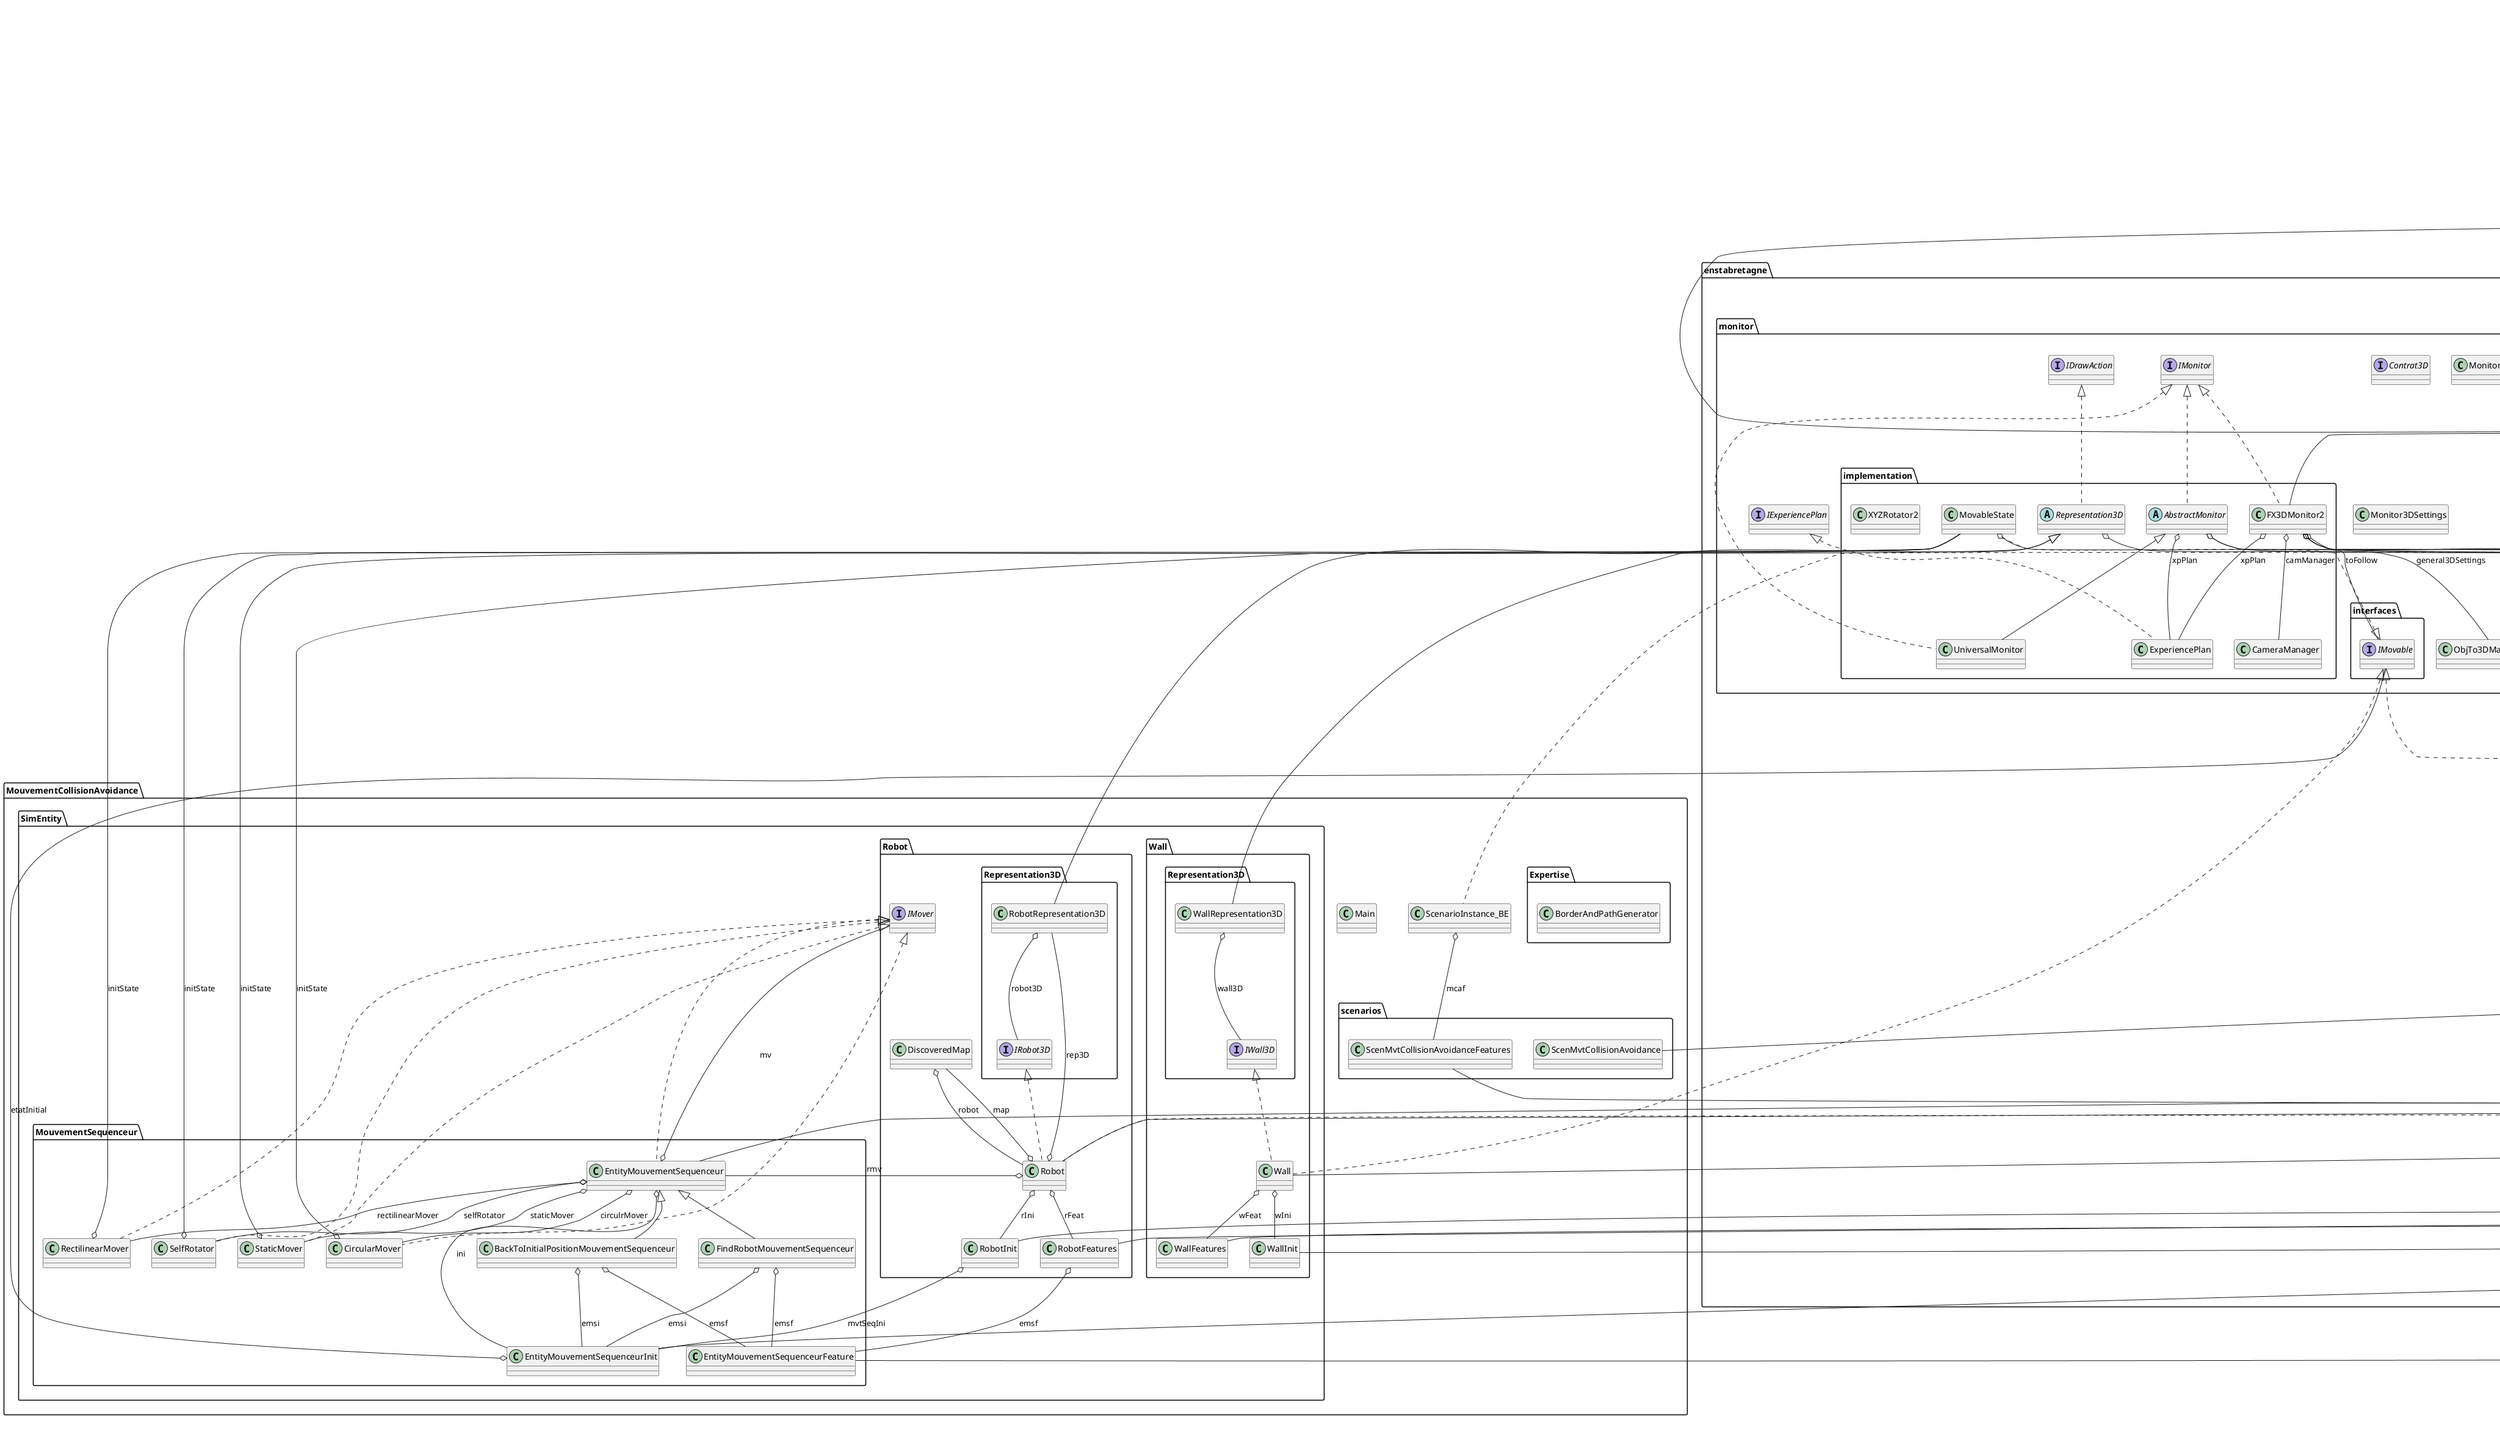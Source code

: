 @startuml

title __SIMULATION's Class Diagram__\n

  namespace de.vogella.algorithms.dijkstra.engine {
    class de.vogella.algorithms.dijkstra.engine.DijkstraAlgorithm {
    }
  }
  

  namespace de.vogella.algorithms.dijkstra.model {
    class de.vogella.algorithms.dijkstra.model.Edge {
    }
  }
  

  namespace de.vogella.algorithms.dijkstra.model {
    class de.vogella.algorithms.dijkstra.model.Graph {
    }
  }
  

  namespace de.vogella.algorithms.dijkstra.model {
    interface de.vogella.algorithms.dijkstra.model.IEdge {
    }
  }
  

  namespace de.vogella.algorithms.dijkstra.model {
    interface de.vogella.algorithms.dijkstra.model.IVertex {
    }
  }
  

  namespace de.vogella.algorithms.dijkstra.model {
    class de.vogella.algorithms.dijkstra.model.Vertex {
    }
  }
  

  namespace de.vogella.algorithms.dijkstra.model {
    namespace jfxmodel {
      class de.vogella.algorithms.dijkstra.model.jfxmodel.Point3DEdge {
      }
    }
  }
  

  namespace de.vogella.algorithms.dijkstra.model {
    namespace jfxmodel {
      class de.vogella.algorithms.dijkstra.model.jfxmodel.Point3DVertex {
      }
    }
  }
  

  namespace de.vogella.algorithms.dijkstra.test {
    class de.vogella.algorithms.dijkstra.test.TestDijkstraAlgorithm_BasicTest {
    }
  }
  

  namespace de.vogella.algorithms.dijkstra.test {
    class de.vogella.algorithms.dijkstra.test.TestDijkstraAlgorithm_Point3D {
    }
  }
  

  namespace enstabretagne.base {
    class enstabretagne.base.Settings {
    }
  }
  

  namespace enstabretagne.base {
    namespace logger {
      class enstabretagne.base.logger.CategoriesGenerator {
      }
    }
  }
  

  namespace enstabretagne.base {
    namespace logger {
      interface enstabretagne.base.logger.ILogger {
      }
    }
  }
  

  namespace enstabretagne.base {
    namespace logger {
      interface enstabretagne.base.logger.IRecordable {
      }
    }
  }
  

  namespace enstabretagne.base {
    namespace logger {
      enum LogLevels {
      }
    }
  }
  

  namespace enstabretagne.base {
    namespace logger {
      class enstabretagne.base.logger.Logger {
      }
    }
  }
  

  namespace enstabretagne.base {
    namespace logger {
      enum LoggerParamsNames {
      }
    }
  }
  

  namespace enstabretagne.base {
    namespace logger {
      class enstabretagne.base.logger.LoggerSettings {
      }
    }
  }
  

  namespace enstabretagne.base {
    namespace logger {
      interface enstabretagne.base.logger.ToRecord {
      }
    }
  }
  

  namespace enstabretagne.base {
    namespace logger {
      namespace loggerimpl {
        abstract class enstabretagne.base.logger.loggerimpl.AbstractLogger {
        }
      }
    }
  }
  

  namespace enstabretagne.base {
    namespace logger {
      namespace loggerimpl {
        class enstabretagne.base.logger.loggerimpl.LoggerConf {
        }
      }
    }
  }
  

  namespace enstabretagne.base {
    namespace logger {
      namespace loggerimpl {
        class enstabretagne.base.logger.loggerimpl.ObjectAnalyseForLog {
        }
      }
    }
  }
  

  namespace enstabretagne.base {
    namespace logger {
      namespace loggerimpl {
        class enstabretagne.base.logger.loggerimpl.TypeAnalyseForLog {
        }
      }
    }
  }
  

  namespace enstabretagne.base {
    namespace logger {
      namespace loggerimpl {
        namespace csv {
          class enstabretagne.base.logger.loggerimpl.csv.CSVDataLogger {
          }
        }
      }
    }
  }
  

  namespace enstabretagne.base {
    namespace logger {
      namespace loggerimpl {
        namespace stdoutput {
          class enstabretagne.base.logger.loggerimpl.stdoutput.SortieTexteLogger {
          }
        }
      }
    }
  }
  

  namespace enstabretagne.base {
    namespace math {
      class enstabretagne.base.math.Diagonal3DMatrix {
      }
    }
  }
  

  namespace enstabretagne.base {
    namespace math {
      class enstabretagne.base.math.MoreRandom {
      }
    }
  }
  

  namespace enstabretagne.base {
    namespace math {
      class enstabretagne.base.math.PortableRandom {
      }
    }
  }
  

  namespace enstabretagne.base {
    namespace math {
      class enstabretagne.base.math.Randomizer {
      }
    }
  }
  

  namespace enstabretagne.base {
    namespace messages {
      class enstabretagne.base.messages.MessagesDictionnary {
      }
    }
  }
  

  namespace enstabretagne.base {
    namespace messages {
      class enstabretagne.base.messages.MessagesEntity {
      }
    }
  }
  

  namespace enstabretagne.base {
    namespace messages {
      class enstabretagne.base.messages.MessagesLogger {
      }
    }
  }
  

  namespace enstabretagne.base {
    namespace messages {
      class enstabretagne.base.messages.MessagesLogicalTimeDuration {
      }
    }
  }
  

  namespace enstabretagne.base {
    namespace messages {
      class enstabretagne.base.messages.MessagesSimEngine {
      }
    }
  }
  

  namespace enstabretagne.base {
    namespace time {
      class enstabretagne.base.time.LogicalDateTime {
      }
    }
  }
  

  namespace enstabretagne.base {
    namespace time {
      class enstabretagne.base.time.LogicalDuration {
      }
    }
  }
  

  namespace enstabretagne.base {
    namespace time {
      enum TimeUnits {
      }
    }
  }
  

  namespace enstabretagne.monitor {
    interface enstabretagne.monitor.Contrat3D {
    }
  }
  

  namespace enstabretagne.monitor {
    interface enstabretagne.monitor.IDrawAction {
    }
  }
  

  namespace enstabretagne.monitor {
    interface enstabretagne.monitor.IExperiencePlan {
    }
  }
  

  namespace enstabretagne.monitor {
    interface enstabretagne.monitor.IMonitor {
    }
  }
  

  namespace enstabretagne.monitor {
    class enstabretagne.monitor.Monitor3DMessages {
    }
  }
  

  namespace enstabretagne.monitor {
    class enstabretagne.monitor.Monitor3DSettings {
    }
  }
  

  namespace enstabretagne.monitor {
    class enstabretagne.monitor.ObjTo3DMappingSettings {
    }
  }
  

  namespace enstabretagne.monitor {
    namespace implementation {
      abstract class enstabretagne.monitor.implementation.AbstractMonitor {
      }
    }
  }
  

  namespace enstabretagne.monitor {
    namespace implementation {
      class enstabretagne.monitor.implementation.CameraManager {
      }
    }
  }
  

  namespace enstabretagne.monitor {
    namespace implementation {
      class enstabretagne.monitor.implementation.ExperiencePlan {
      }
    }
  }
  

  namespace enstabretagne.monitor {
    namespace implementation {
      class enstabretagne.monitor.implementation.FX3DMonitor2 {
      }
    }
  }
  

  namespace enstabretagne.monitor {
    namespace implementation {
      class enstabretagne.monitor.implementation.MovableState {
      }
    }
  }
  

  namespace enstabretagne.monitor {
    namespace implementation {
      abstract class enstabretagne.monitor.implementation.Representation3D {
      }
    }
  }
  

  namespace enstabretagne.monitor {
    namespace implementation {
      class enstabretagne.monitor.implementation.UniversalMonitor {
      }
    }
  }
  

  namespace enstabretagne.monitor {
    namespace implementation {
      class enstabretagne.monitor.implementation.XYZRotator2 {
      }
    }
  }
  

  namespace enstabretagne.monitor {
    namespace interfaces {
      interface enstabretagne.monitor.interfaces.IMovable {
      }
    }
  }
  

  namespace enstabretagne.components {
    interface enstabretagne.components.IEntity {
    }
  }
  

  namespace enstabretagne.components {
    interface enstabretagne.components.IScenarioIdProvider {
    }
  }
  

  namespace enstabretagne.components {
    interface enstabretagne.components.ISimEntity {
    }
  }
  

  namespace enstabretagne.components {
    class enstabretagne.components.ScenarioId {
    }
  }
  

  namespace enstabretagne.components {
    namespace data {
      abstract class enstabretagne.components.data.SimFeatures {
      }
    }
  }
  

  namespace enstabretagne.components {
    namespace data {
      abstract class enstabretagne.components.data.SimInitParameters {
      }
    }
  }
  

  namespace enstabretagne.components {
    namespace data {
      class enstabretagne.components.data.SimScenarioInit {
      }
    }
  }
  

  namespace enstabretagne.components {
    namespace implementation {
      class enstabretagne.components.implementation.ScenariiSettings {
      }
    }
  }
  

  namespace enstabretagne.components {
    namespace implementation {
      abstract class enstabretagne.components.implementation.SimEntity {
      }
    }
  }
  

  namespace enstabretagne.components {
    namespace implementation {
      class enstabretagne.components.implementation.SimScenario {
      }
    }
  }
  

  namespace enstabretagne.components {
    namespace messages {
      class enstabretagne.components.messages.ScenariiMessages {
      }
    }
  }
  

  namespace enstabretagne.components {
    namespace notifications {
      interface enstabretagne.components.notifications.ActivationNotification {
      }
    }
  }
  

  namespace enstabretagne.components {
    namespace notifications {
      interface enstabretagne.components.notifications.CreationNotification {
      }
    }
  }
  

  namespace enstabretagne.components {
    namespace notifications {
      interface enstabretagne.components.notifications.DeactivationNotification {
      }
    }
  }
  

  namespace enstabretagne.components {
    namespace notifications {
      interface enstabretagne.components.notifications.InitializationNotification {
      }
    }
  }
  

  namespace enstabretagne.components {
    namespace notifications {
      interface enstabretagne.components.notifications.TerminatingNotification {
      }
    }
  }
  

  namespace enstabretagne.core {
    class enstabretagne.core.EngineActivity {
    }
  }
  

  namespace enstabretagne.core {
    enum EngineInterruptReason {
    }
  }
  

  namespace enstabretagne.core {
    interface enstabretagne.core.IEngine {
    }
  }
  

  namespace enstabretagne.core {
    interface enstabretagne.core.IScenario {
    }
  }
  

  namespace enstabretagne.core {
    interface enstabretagne.core.IScenarioInstance {
    }
  }
  

  namespace enstabretagne.core {
    interface enstabretagne.core.ISimEngine {
    }
  }
  

  namespace enstabretagne.core {
    interface enstabretagne.core.ISimEvent {
    }
  }
  

  namespace enstabretagne.core {
    interface enstabretagne.core.ISimObject {
    }
  }
  

  namespace enstabretagne.core {
    interface enstabretagne.core.ISimObjectDictionary {
    }
  }
  

  namespace enstabretagne.core {
    interface enstabretagne.core.ISimObjectType {
    }
  }
  

  namespace enstabretagne.core {
    interface enstabretagne.core.ISimTimeEvent {
    }
  }
  

  namespace enstabretagne.core {
    interface enstabretagne.core.ISimulationDateProvider {
    }
  }
  

  namespace enstabretagne.core {
    interface enstabretagne.core.SimObjectRequest {
    }
  }
  

  namespace enstabretagne.core {
    class enstabretagne.core.SortedList {
    }
  }
  

  namespace enstabretagne.core {
    namespace implementation {
      class enstabretagne.core.implementation.EndSimulationEvent {
      }
    }
  }
  

  namespace enstabretagne.core {
    namespace implementation {
      class enstabretagne.core.implementation.SimEngine {
      }
    }
  }
  

  namespace enstabretagne.core {
    namespace implementation {
      abstract class enstabretagne.core.implementation.SimEvent {
      }
    }
  }
  

  namespace enstabretagne.core {
    namespace implementation {
      abstract class enstabretagne.core.implementation.SimObject {
      }
    }
  }
  

  namespace enstabretagne.core {
    namespace implementation {
      class enstabretagne.core.implementation.SimObjectDictionary {
      }
    }
  }
  

  namespace enstabretagne.core {
    namespace implementation {
      class enstabretagne.core.implementation.SimObjectType {
      }
    }
  }
  

  namespace enstabretagne.core {
    namespace notifications {
      interface enstabretagne.core.notifications.NotifyLogicalDateChange {
      }
    }
  }
  

  namespace enstabretagne.core {
    namespace notifications {
      interface enstabretagne.core.notifications.NotifySimEngineEvent {
      }
    }
  }
  

  namespace enstabretagne.core {
    namespace notifications {
      interface enstabretagne.core.notifications.NotifySimEvent {
      }
    }
  }
  

  namespace enstabretagne.core {
    namespace notifications {
      interface enstabretagne.core.notifications.NotifySimTimeEvent {
      }
    }
  }
  

  namespace enstabretagne.core {
    namespace notifications {
      interface enstabretagne.core.notifications.SimEngineEvent {
      }
    }
  }
  

  namespace enstabretagne.core {
    namespace notifications {
      interface enstabretagne.core.notifications.SimObjectActivationChangedEventHandler {
      }
    }
  }
  

  namespace enstabretagne.core {
    namespace notifications {
      interface enstabretagne.core.notifications.SimObjectAddedListener {
      }
    }
  }
  

  namespace enstabretagne.core {
    namespace notifications {
      interface enstabretagne.core.notifications.SimObjectRemovedListener {
      }
    }
  }
  

  namespace EngineSimple.Framework {
    abstract class EngineSimple.Framework.EntiteSimulee {
    }
  }
  

  namespace EngineSimple.Framework {
    abstract class EngineSimple.Framework.SimEvent {
    }
  }
  

  namespace EngineSimple.Framework {
    class EngineSimple.Framework.SimuEngine {
    }
  }
  

  namespace MouvementCollisionAvoidance {
    namespace Expertise {
      class MouvementCollisionAvoidance.Expertise.BorderAndPathGenerator {
      }
    }
  }
  

  namespace MouvementCollisionAvoidance {
    class MouvementCollisionAvoidance.Main {
    }
  }
  

  namespace MouvementCollisionAvoidance {
    class MouvementCollisionAvoidance.ScenarioInstance_BE {
    }
  }
  

  namespace MouvementCollisionAvoidance {
    namespace SimEntity.MouvementSequenceur {
      class MouvementCollisionAvoidance.SimEntity.MouvementSequenceur.BackToInitialPositionMouvementSequenceur {
      }
    }
  }
  

  namespace MouvementCollisionAvoidance {
    namespace SimEntity.MouvementSequenceur {
      class MouvementCollisionAvoidance.SimEntity.MouvementSequenceur.CircularMover {
      }
    }
  }
  

  namespace MouvementCollisionAvoidance {
    namespace SimEntity.MouvementSequenceur {
      class MouvementCollisionAvoidance.SimEntity.MouvementSequenceur.EntityMouvementSequenceur {
      }
    }
  }
  

  namespace MouvementCollisionAvoidance {
    namespace SimEntity.MouvementSequenceur {
      class MouvementCollisionAvoidance.SimEntity.MouvementSequenceur.EntityMouvementSequenceurFeature {
      }
    }
  }
  

  namespace MouvementCollisionAvoidance {
    namespace SimEntity.MouvementSequenceur {
      class MouvementCollisionAvoidance.SimEntity.MouvementSequenceur.EntityMouvementSequenceurInit {
      }
    }
  }
  

  namespace MouvementCollisionAvoidance {
    namespace SimEntity.MouvementSequenceur {
      class MouvementCollisionAvoidance.SimEntity.MouvementSequenceur.FindRobotMouvementSequenceur {
      }
    }
  }
  

  namespace MouvementCollisionAvoidance {
    namespace SimEntity.MouvementSequenceur {
      class MouvementCollisionAvoidance.SimEntity.MouvementSequenceur.RectilinearMover {
      }
    }
  }
  

  namespace MouvementCollisionAvoidance {
    namespace SimEntity.MouvementSequenceur {
      class MouvementCollisionAvoidance.SimEntity.MouvementSequenceur.SelfRotator {
      }
    }
  }
  

  namespace MouvementCollisionAvoidance {
    namespace SimEntity.MouvementSequenceur {
      class MouvementCollisionAvoidance.SimEntity.MouvementSequenceur.StaticMover {
      }
    }
  }
  

  namespace MouvementCollisionAvoidance {
    namespace SimEntity.Robot {
      class MouvementCollisionAvoidance.SimEntity.Robot.DiscoveredMap {
      }
    }
  }
  

  namespace MouvementCollisionAvoidance {
    namespace SimEntity.Robot {
      interface MouvementCollisionAvoidance.SimEntity.Robot.IMover {
      }
    }
  }
  

  namespace MouvementCollisionAvoidance {
    namespace SimEntity.Robot {
      namespace Representation3D {
        interface MouvementCollisionAvoidance.SimEntity.Robot.Representation3D.IRobot3D {
        }
      }
    }
  }
  

  namespace MouvementCollisionAvoidance {
    namespace SimEntity.Robot {
      namespace Representation3D {
        class MouvementCollisionAvoidance.SimEntity.Robot.Representation3D.RobotRepresentation3D {
        }
      }
    }
  }
  

  namespace MouvementCollisionAvoidance {
    namespace SimEntity.Robot {
      class MouvementCollisionAvoidance.SimEntity.Robot.Robot {
      }
    }
  }
  

  namespace MouvementCollisionAvoidance {
    namespace SimEntity.Robot {
      class MouvementCollisionAvoidance.SimEntity.Robot.RobotFeatures {
      }
    }
  }
  

  namespace MouvementCollisionAvoidance {
    namespace SimEntity.Robot {
      class MouvementCollisionAvoidance.SimEntity.Robot.RobotInit {
      }
    }
  }
  

  namespace MouvementCollisionAvoidance {
    namespace SimEntity.Wall {
      namespace Representation3D {
        interface MouvementCollisionAvoidance.SimEntity.Wall.Representation3D.IWall3D {
        }
      }
    }
  }
  

  namespace MouvementCollisionAvoidance {
    namespace SimEntity.Wall {
      namespace Representation3D {
        class MouvementCollisionAvoidance.SimEntity.Wall.Representation3D.WallRepresentation3D {
        }
      }
    }
  }
  

  namespace MouvementCollisionAvoidance {
    namespace SimEntity.Wall {
      class MouvementCollisionAvoidance.SimEntity.Wall.Wall {
      }
    }
  }
  

  namespace MouvementCollisionAvoidance {
    namespace SimEntity.Wall {
      class MouvementCollisionAvoidance.SimEntity.Wall.WallFeatures {
      }
    }
  }
  

  namespace MouvementCollisionAvoidance {
    namespace SimEntity.Wall {
      class MouvementCollisionAvoidance.SimEntity.Wall.WallInit {
      }
    }
  }
  

  namespace MouvementCollisionAvoidance {
    namespace scenarios {
      class MouvementCollisionAvoidance.scenarios.ScenMvtCollisionAvoidance {
      }
    }
  }
  

  namespace MouvementCollisionAvoidance {
    namespace scenarios {
      class MouvementCollisionAvoidance.scenarios.ScenMvtCollisionAvoidanceFeatures {
      }
    }
  }
  

  de.vogella.algorithms.dijkstra.model.Edge .up.|> de.vogella.algorithms.dijkstra.model.IEdge
  de.vogella.algorithms.dijkstra.model.Edge o-- de.vogella.algorithms.dijkstra.model.IVertex : destination
  de.vogella.algorithms.dijkstra.model.Edge o-- de.vogella.algorithms.dijkstra.model.IVertex : source
  de.vogella.algorithms.dijkstra.model.Vertex .up.|> de.vogella.algorithms.dijkstra.model.IVertex
  de.vogella.algorithms.dijkstra.model.jfxmodel.Point3DEdge .up.|> de.vogella.algorithms.dijkstra.model.IEdge
  de.vogella.algorithms.dijkstra.model.jfxmodel.Point3DEdge o-- de.vogella.algorithms.dijkstra.model.jfxmodel.Point3DVertex : source
  de.vogella.algorithms.dijkstra.model.jfxmodel.Point3DEdge o-- de.vogella.algorithms.dijkstra.model.jfxmodel.Point3DVertex : target
  de.vogella.algorithms.dijkstra.model.jfxmodel.Point3DVertex .up.|> de.vogella.algorithms.dijkstra.model.IVertex
  enstabretagne.base.logger.CategoriesGenerator o-- enstabretagne.base.logger.CategoriesGenerator.Segment : defaultSegment
  enstabretagne.base.logger.Logger o-- enstabretagne.core.ISimulationDateProvider : simulationDateProvider
  enstabretagne.base.logger.loggerimpl.AbstractLogger .up.|> enstabretagne.base.logger.ILogger
  enstabretagne.base.logger.loggerimpl.ObjectAnalyseForLog .up.|> enstabretagne.base.logger.IRecordable
  enstabretagne.base.logger.loggerimpl.ObjectAnalyseForLog o-- enstabretagne.base.logger.loggerimpl.TypeAnalyseForLog : to
  enstabretagne.base.logger.loggerimpl.csv.CSVDataLogger -up-|> enstabretagne.base.logger.loggerimpl.AbstractLogger
  enstabretagne.base.logger.loggerimpl.csv.CSVDataLogger o-- enstabretagne.base.time.LogicalDateTime : startRecordTime
  enstabretagne.base.logger.loggerimpl.stdoutput.SortieTexteLogger -up-|> enstabretagne.base.logger.loggerimpl.AbstractLogger
  enstabretagne.base.logger.loggerimpl.stdoutput.SortieTexteLogger o-- enstabretagne.base.time.LogicalDateTime : startRecordTime
  enstabretagne.base.math.MoreRandom -up-|> java.util.Random
  enstabretagne.base.math.PortableRandom -up-|> java.util.Random
  enstabretagne.base.time.LogicalDateTime .up.|> java.lang.Comparable
  enstabretagne.base.time.LogicalDuration .up.|> java.lang.Comparable
  enstabretagne.monitor.implementation.AbstractMonitor .up.|> enstabretagne.monitor.IMonitor
  enstabretagne.monitor.implementation.AbstractMonitor o-- enstabretagne.core.ISimEngine : engine
  enstabretagne.monitor.implementation.AbstractMonitor o-- enstabretagne.components.implementation.SimScenario : currentScenario
  enstabretagne.monitor.implementation.AbstractMonitor o-- enstabretagne.monitor.implementation.ExperiencePlan : xpPlan
  enstabretagne.monitor.implementation.ExperiencePlan .up.|> enstabretagne.monitor.IExperiencePlan
  enstabretagne.monitor.implementation.FX3DMonitor2 .up.|> enstabretagne.monitor.IMonitor
  enstabretagne.monitor.implementation.FX3DMonitor2 -up-|> javafx.application.Application
  enstabretagne.monitor.implementation.FX3DMonitor2 o-- enstabretagne.monitor.implementation.CameraManager : camManager
  enstabretagne.monitor.implementation.FX3DMonitor2 o-- enstabretagne.core.ISimEngine : engine
  enstabretagne.monitor.implementation.FX3DMonitor2 o-- enstabretagne.monitor.interfaces.IMovable : toFollow
  enstabretagne.monitor.implementation.FX3DMonitor2 o-- enstabretagne.base.time.LogicalDuration : RT_updateDelay
  enstabretagne.monitor.implementation.FX3DMonitor2 o-- enstabretagne.components.implementation.SimScenario : currentScenario
  enstabretagne.monitor.implementation.FX3DMonitor2 o-- enstabretagne.base.time.LogicalDuration : updateDelay
  enstabretagne.monitor.implementation.FX3DMonitor2 o-- enstabretagne.monitor.implementation.ExperiencePlan : xpPlan
  enstabretagne.monitor.implementation.MovableState .up.|> enstabretagne.monitor.interfaces.IMovable
  enstabretagne.monitor.implementation.MovableState o-- enstabretagne.base.time.LogicalDateTime : t
  enstabretagne.monitor.implementation.Representation3D .up.|> enstabretagne.monitor.IDrawAction
  enstabretagne.monitor.implementation.Representation3D o-- enstabretagne.monitor.ObjTo3DMappingSettings : general3DSettings
  enstabretagne.monitor.implementation.UniversalMonitor .up.|> enstabretagne.monitor.IMonitor
  enstabretagne.monitor.implementation.UniversalMonitor -up-|> enstabretagne.monitor.implementation.AbstractMonitor
  enstabretagne.components.data.SimScenarioInit -up-|> enstabretagne.components.data.SimInitParameters
  enstabretagne.components.implementation.SimEntity .up.|> enstabretagne.components.IEntity
  enstabretagne.components.implementation.SimEntity -up-|> enstabretagne.core.implementation.SimObject
  enstabretagne.components.implementation.SimEntity o-- enstabretagne.components.data.SimFeatures : features
  enstabretagne.components.implementation.SimEntity o-- enstabretagne.components.data.SimInitParameters : initParameters
  enstabretagne.components.implementation.SimEntity o-- enstabretagne.components.IEntity : parent
  enstabretagne.components.implementation.SimEntity o-- enstabretagne.components.implementation.SimEntity.EntityTransition : currentTransition
  enstabretagne.components.implementation.SimEntity o-- enstabretagne.components.implementation.SimEntity.EntityStatus : status
  enstabretagne.components.implementation.SimScenario .up.|> enstabretagne.base.logger.IRecordable
  enstabretagne.components.implementation.SimScenario .up.|> enstabretagne.components.IScenarioIdProvider
  enstabretagne.components.implementation.SimScenario .up.|> enstabretagne.core.IScenario
  enstabretagne.components.implementation.SimScenario -up-|> enstabretagne.components.implementation.SimEntity
  enstabretagne.components.implementation.SimScenario o-- enstabretagne.base.time.LogicalDateTime : endDateTime
  enstabretagne.components.implementation.SimScenario o-- enstabretagne.components.implementation.SimEntity : entityToFollow
  enstabretagne.components.implementation.SimScenario o-- enstabretagne.base.time.LogicalDateTime : startDateTime
  enstabretagne.components.implementation.SimScenario o-- enstabretagne.components.ScenarioId : scenarioId
  enstabretagne.core.SortedList .up.|> java.lang.Iterable
  enstabretagne.core.implementation.EndSimulationEvent -up-|> enstabretagne.core.implementation.SimEvent
  enstabretagne.core.implementation.SimEngine .up.|> enstabretagne.core.ISimEngine
  enstabretagne.core.implementation.SimEngine o-- enstabretagne.core.EngineActivity : activity
  enstabretagne.core.implementation.SimEngine o-- enstabretagne.core.IScenario : currentScenario
  enstabretagne.core.implementation.SimEngine o-- enstabretagne.base.math.MoreRandom : generator
  enstabretagne.core.implementation.SimEngine o-- enstabretagne.core.EngineInterruptReason : interrupter
  enstabretagne.core.implementation.SimEngine o-- enstabretagne.core.ISimObjectDictionary : objectDictionary
  enstabretagne.core.implementation.SimEngine o-- enstabretagne.base.time.LogicalDateTime : simulationDate
  enstabretagne.core.implementation.SimEvent .up.|> enstabretagne.core.ISimEvent
  enstabretagne.core.implementation.SimEvent o-- enstabretagne.core.ISimObject : owner
  enstabretagne.core.implementation.SimEvent o-- enstabretagne.base.time.LogicalDateTime : postDate
  enstabretagne.core.implementation.SimEvent o-- enstabretagne.base.time.LogicalDateTime : scheduleDate
  enstabretagne.core.implementation.SimObject .up.|> enstabretagne.core.ISimObject
  enstabretagne.core.implementation.SimObject o-- enstabretagne.core.ISimEngine : engine
  enstabretagne.core.implementation.SimObjectDictionary .up.|> enstabretagne.core.ISimObjectDictionary
  enstabretagne.core.implementation.SimObjectDictionary o-- enstabretagne.core.ISimEngine : engine
  enstabretagne.core.implementation.SimObjectType .up.|> enstabretagne.core.ISimObjectType
  EngineSimple.Framework.EntiteSimulee o-- EngineSimple.Framework.SimuEngine : engine
  EngineSimple.Framework.SimEvent .up.|> java.lang.Comparable
  EngineSimple.Framework.SimEvent o-- EngineSimple.Framework.EntiteSimulee : entitePorteuseEvenement
  EngineSimple.Framework.SimEvent o-- enstabretagne.base.time.LogicalDateTime : d
  EngineSimple.Framework.SimuEngine o-- enstabretagne.base.time.LogicalDateTime : currentDate
  EngineSimple.Framework.SimuEngine o-- enstabretagne.base.time.LogicalDateTime : end
  EngineSimple.Framework.SimuEngine o-- enstabretagne.base.time.LogicalDateTime : start
  MouvementCollisionAvoidance.ScenarioInstance_BE .up.|> enstabretagne.core.IScenarioInstance
  MouvementCollisionAvoidance.ScenarioInstance_BE o-- MouvementCollisionAvoidance.scenarios.ScenMvtCollisionAvoidanceFeatures : mcaf
  MouvementCollisionAvoidance.SimEntity.MouvementSequenceur.BackToInitialPositionMouvementSequenceur -up-|> MouvementCollisionAvoidance.SimEntity.MouvementSequenceur.EntityMouvementSequenceur
  MouvementCollisionAvoidance.SimEntity.MouvementSequenceur.BackToInitialPositionMouvementSequenceur o-- MouvementCollisionAvoidance.SimEntity.MouvementSequenceur.EntityMouvementSequenceurFeature : emsf
  MouvementCollisionAvoidance.SimEntity.MouvementSequenceur.BackToInitialPositionMouvementSequenceur o-- MouvementCollisionAvoidance.SimEntity.MouvementSequenceur.EntityMouvementSequenceurInit : emsi
  MouvementCollisionAvoidance.SimEntity.MouvementSequenceur.CircularMover .up.|> MouvementCollisionAvoidance.SimEntity.Robot.IMover
  MouvementCollisionAvoidance.SimEntity.MouvementSequenceur.CircularMover o-- enstabretagne.monitor.implementation.MovableState : initState
  MouvementCollisionAvoidance.SimEntity.MouvementSequenceur.EntityMouvementSequenceur .up.|> MouvementCollisionAvoidance.SimEntity.Robot.IMover
  MouvementCollisionAvoidance.SimEntity.MouvementSequenceur.EntityMouvementSequenceur -up-|> enstabretagne.components.implementation.SimEntity
  MouvementCollisionAvoidance.SimEntity.MouvementSequenceur.EntityMouvementSequenceur o-- MouvementCollisionAvoidance.SimEntity.MouvementSequenceur.CircularMover : circulrMover
  MouvementCollisionAvoidance.SimEntity.MouvementSequenceur.EntityMouvementSequenceur o-- MouvementCollisionAvoidance.SimEntity.MouvementSequenceur.EntityMouvementSequenceurInit : ini
  MouvementCollisionAvoidance.SimEntity.MouvementSequenceur.EntityMouvementSequenceur o-- MouvementCollisionAvoidance.SimEntity.Robot.IMover : mv
  MouvementCollisionAvoidance.SimEntity.MouvementSequenceur.EntityMouvementSequenceur o-- MouvementCollisionAvoidance.SimEntity.MouvementSequenceur.RectilinearMover : rectilinearMover
  MouvementCollisionAvoidance.SimEntity.MouvementSequenceur.EntityMouvementSequenceur o-- MouvementCollisionAvoidance.SimEntity.MouvementSequenceur.SelfRotator : selfRotator
  MouvementCollisionAvoidance.SimEntity.MouvementSequenceur.EntityMouvementSequenceur o-- MouvementCollisionAvoidance.SimEntity.MouvementSequenceur.StaticMover : staticMover
  MouvementCollisionAvoidance.SimEntity.MouvementSequenceur.EntityMouvementSequenceurFeature -up-|> enstabretagne.components.data.SimFeatures
  MouvementCollisionAvoidance.SimEntity.MouvementSequenceur.EntityMouvementSequenceurInit -up-|> enstabretagne.components.data.SimInitParameters
  MouvementCollisionAvoidance.SimEntity.MouvementSequenceur.EntityMouvementSequenceurInit o-- enstabretagne.monitor.interfaces.IMovable : etatInitial
  MouvementCollisionAvoidance.SimEntity.MouvementSequenceur.FindRobotMouvementSequenceur -up-|> MouvementCollisionAvoidance.SimEntity.MouvementSequenceur.EntityMouvementSequenceur
  MouvementCollisionAvoidance.SimEntity.MouvementSequenceur.FindRobotMouvementSequenceur o-- MouvementCollisionAvoidance.SimEntity.MouvementSequenceur.EntityMouvementSequenceurFeature : emsf
  MouvementCollisionAvoidance.SimEntity.MouvementSequenceur.FindRobotMouvementSequenceur o-- MouvementCollisionAvoidance.SimEntity.MouvementSequenceur.EntityMouvementSequenceurInit : emsi
  MouvementCollisionAvoidance.SimEntity.MouvementSequenceur.RectilinearMover .up.|> MouvementCollisionAvoidance.SimEntity.Robot.IMover
  MouvementCollisionAvoidance.SimEntity.MouvementSequenceur.RectilinearMover o-- enstabretagne.monitor.implementation.MovableState : initState
  MouvementCollisionAvoidance.SimEntity.MouvementSequenceur.SelfRotator .up.|> MouvementCollisionAvoidance.SimEntity.Robot.IMover
  MouvementCollisionAvoidance.SimEntity.MouvementSequenceur.SelfRotator o-- enstabretagne.monitor.implementation.MovableState : initState
  MouvementCollisionAvoidance.SimEntity.MouvementSequenceur.StaticMover .up.|> MouvementCollisionAvoidance.SimEntity.Robot.IMover
  MouvementCollisionAvoidance.SimEntity.MouvementSequenceur.StaticMover o-- enstabretagne.monitor.implementation.MovableState : initState
  MouvementCollisionAvoidance.SimEntity.Robot.DiscoveredMap o-- MouvementCollisionAvoidance.SimEntity.Robot.Robot : robot
  MouvementCollisionAvoidance.SimEntity.Robot.Representation3D.RobotRepresentation3D -up-|> enstabretagne.monitor.implementation.Representation3D
  MouvementCollisionAvoidance.SimEntity.Robot.Representation3D.RobotRepresentation3D o-- MouvementCollisionAvoidance.SimEntity.Robot.Representation3D.IRobot3D : robot3D
  MouvementCollisionAvoidance.SimEntity.Robot.Robot .up.|> enstabretagne.monitor.interfaces.IMovable
  MouvementCollisionAvoidance.SimEntity.Robot.Robot .up.|> MouvementCollisionAvoidance.SimEntity.Robot.Representation3D.IRobot3D
  MouvementCollisionAvoidance.SimEntity.Robot.Robot -up-|> enstabretagne.components.implementation.SimEntity
  MouvementCollisionAvoidance.SimEntity.Robot.Robot o-- MouvementCollisionAvoidance.SimEntity.Robot.DiscoveredMap : map
  MouvementCollisionAvoidance.SimEntity.Robot.Robot o-- MouvementCollisionAvoidance.SimEntity.Robot.RobotFeatures : rFeat
  MouvementCollisionAvoidance.SimEntity.Robot.Robot o-- MouvementCollisionAvoidance.SimEntity.Robot.RobotInit : rIni
  MouvementCollisionAvoidance.SimEntity.Robot.Robot o-- MouvementCollisionAvoidance.SimEntity.Robot.Representation3D.RobotRepresentation3D : rep3D
  MouvementCollisionAvoidance.SimEntity.Robot.Robot o-- MouvementCollisionAvoidance.SimEntity.MouvementSequenceur.EntityMouvementSequenceur : rmv
  MouvementCollisionAvoidance.SimEntity.Robot.RobotFeatures -up-|> enstabretagne.components.data.SimFeatures
  MouvementCollisionAvoidance.SimEntity.Robot.RobotFeatures o-- MouvementCollisionAvoidance.SimEntity.MouvementSequenceur.EntityMouvementSequenceurFeature : emsf
  MouvementCollisionAvoidance.SimEntity.Robot.RobotFeatures o-- MouvementCollisionAvoidance.SimEntity.Robot.RobotFeatures.ROBOT_TYPE : type
  MouvementCollisionAvoidance.SimEntity.Robot.RobotInit -up-|> enstabretagne.components.data.SimInitParameters
  MouvementCollisionAvoidance.SimEntity.Robot.RobotInit o-- MouvementCollisionAvoidance.SimEntity.MouvementSequenceur.EntityMouvementSequenceurInit : mvtSeqIni
  MouvementCollisionAvoidance.SimEntity.Wall.Representation3D.WallRepresentation3D -up-|> enstabretagne.monitor.implementation.Representation3D
  MouvementCollisionAvoidance.SimEntity.Wall.Representation3D.WallRepresentation3D o-- MouvementCollisionAvoidance.SimEntity.Wall.Representation3D.IWall3D : wall3D
  MouvementCollisionAvoidance.SimEntity.Wall.Wall .up.|> enstabretagne.monitor.interfaces.IMovable
  MouvementCollisionAvoidance.SimEntity.Wall.Wall .up.|> MouvementCollisionAvoidance.SimEntity.Wall.Representation3D.IWall3D
  MouvementCollisionAvoidance.SimEntity.Wall.Wall -up-|> enstabretagne.components.implementation.SimEntity
  MouvementCollisionAvoidance.SimEntity.Wall.Wall o-- MouvementCollisionAvoidance.SimEntity.Wall.WallFeatures : wFeat
  MouvementCollisionAvoidance.SimEntity.Wall.Wall o-- MouvementCollisionAvoidance.SimEntity.Wall.WallInit : wIni
  MouvementCollisionAvoidance.SimEntity.Wall.WallFeatures -up-|> enstabretagne.components.data.SimFeatures
  MouvementCollisionAvoidance.SimEntity.Wall.WallFeatures o-- MouvementCollisionAvoidance.SimEntity.Wall.WallFeatures.WALL_TYPE : type
  MouvementCollisionAvoidance.SimEntity.Wall.WallInit -up-|> enstabretagne.components.data.SimInitParameters
  MouvementCollisionAvoidance.scenarios.ScenMvtCollisionAvoidance -up-|> enstabretagne.components.implementation.SimScenario
  MouvementCollisionAvoidance.scenarios.ScenMvtCollisionAvoidanceFeatures -up-|> enstabretagne.components.data.SimFeatures


right footer


PlantUML diagram generated by SketchIt! (https://bitbucket.org/pmesmeur/sketch.it)
For more information about this tool, please contact philippe.mesmeur@gmail.com
endfooter

@enduml
